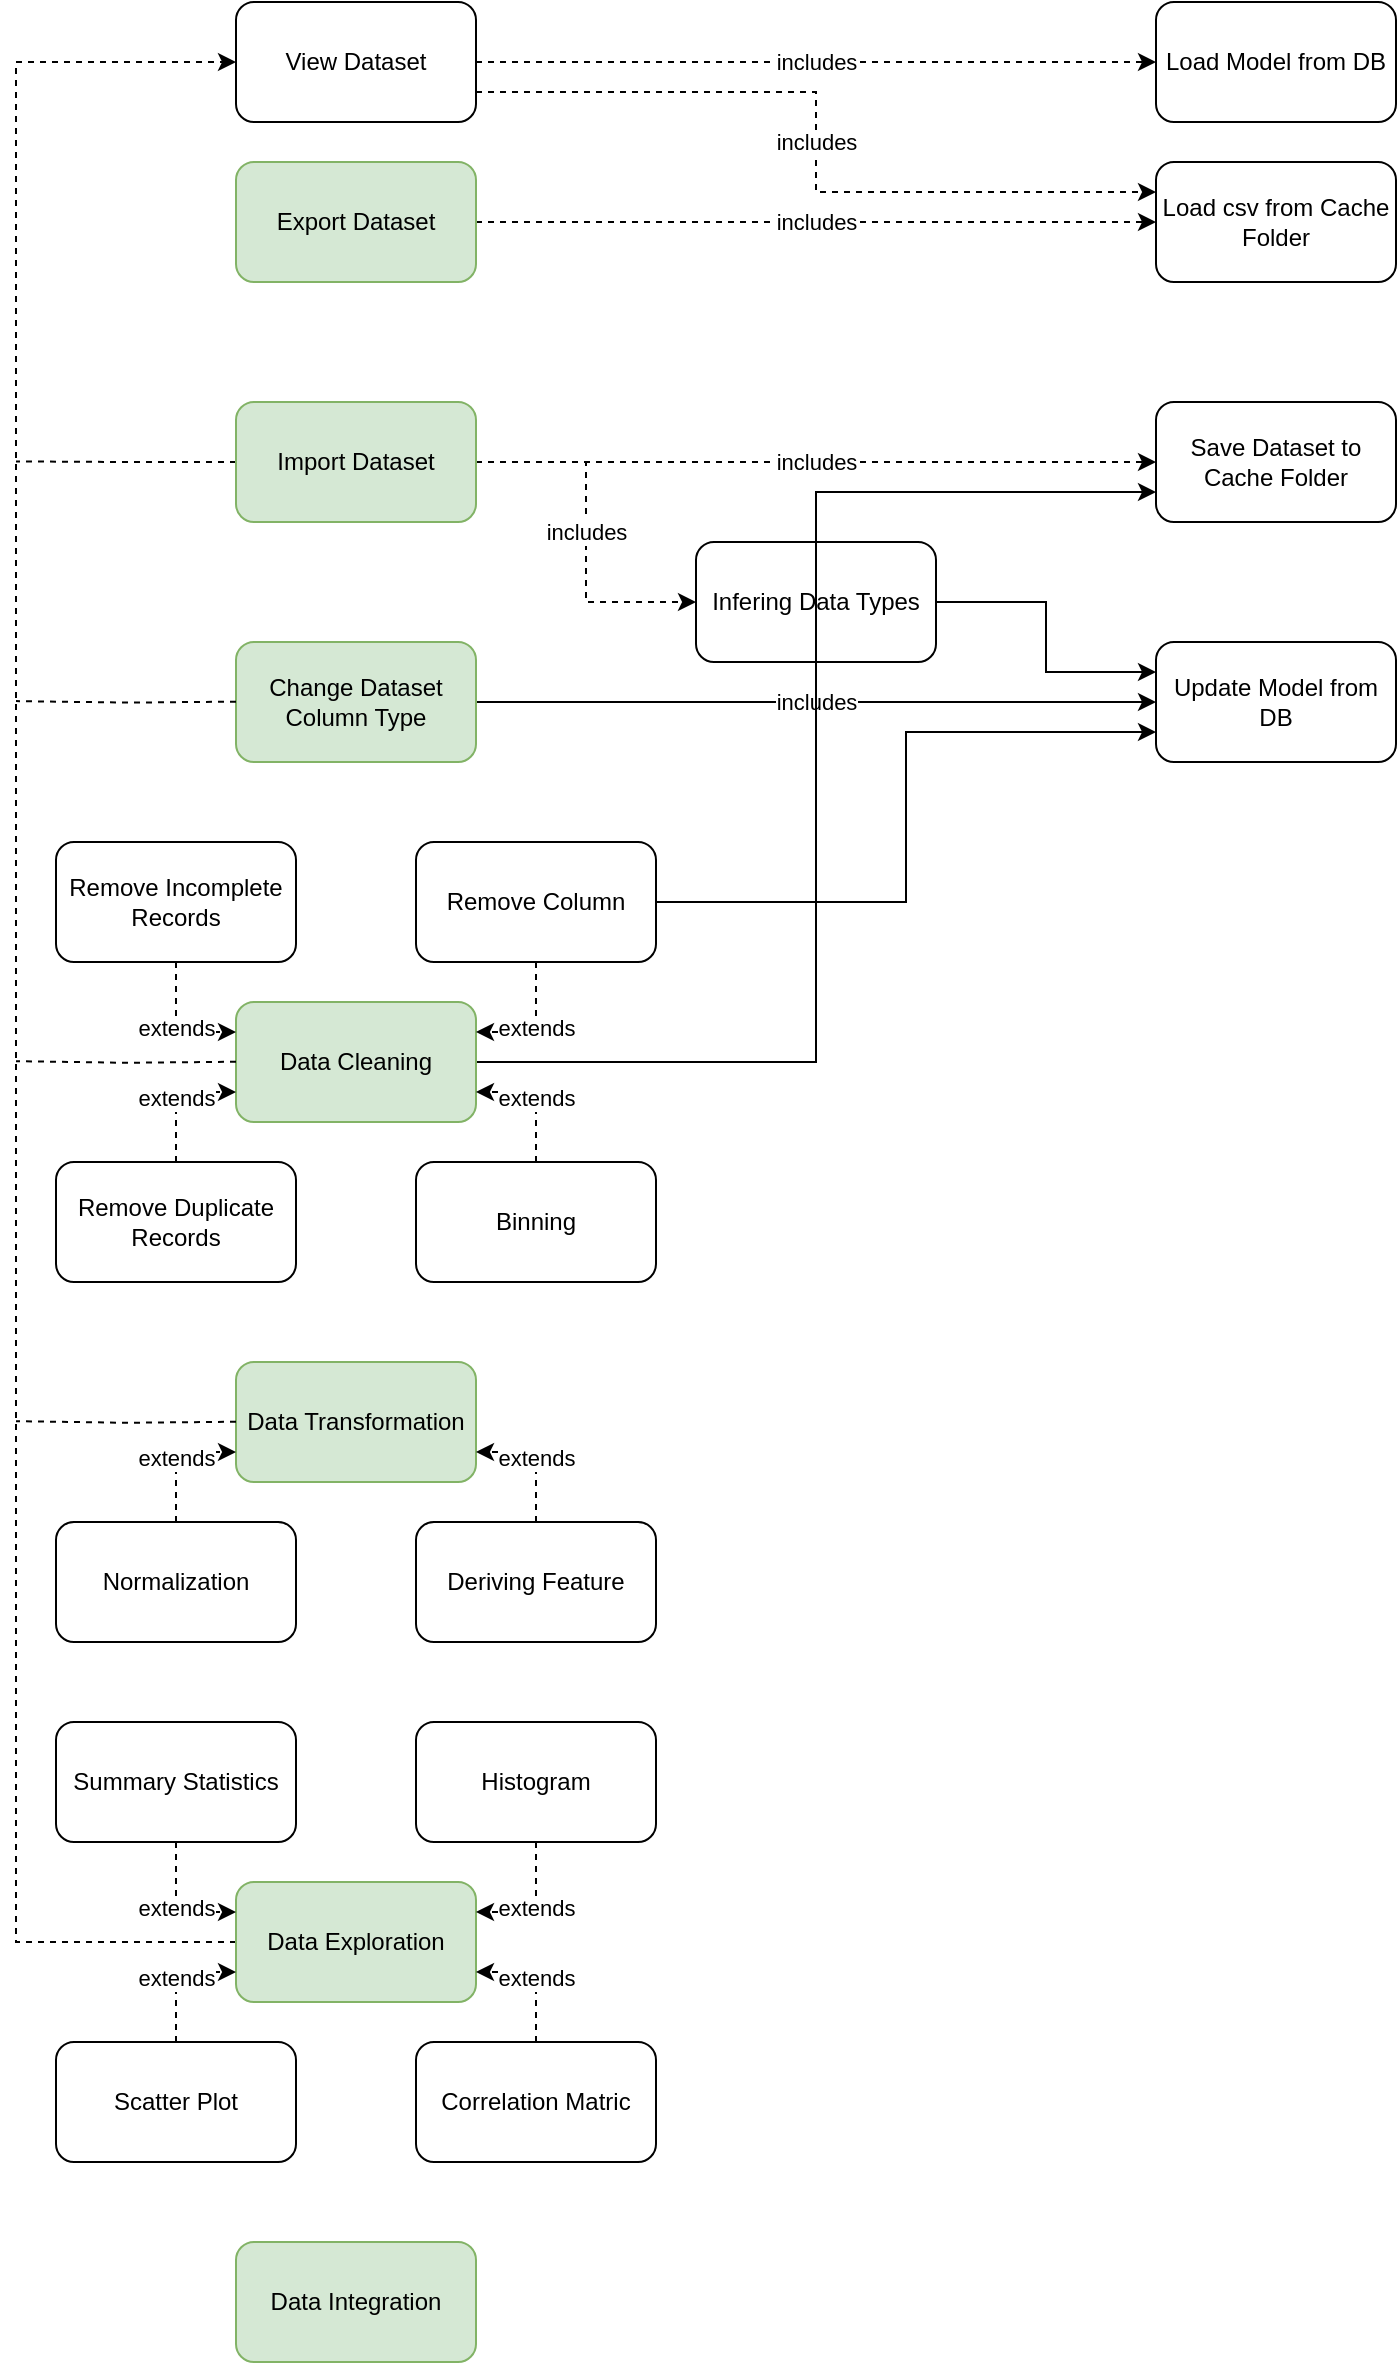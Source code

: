 <mxfile version="24.0.2" type="github">
  <diagram name="Page-1" id="9ZICMcT6CxkikMxpM6dT">
    <mxGraphModel dx="855" dy="516" grid="1" gridSize="10" guides="1" tooltips="1" connect="1" arrows="1" fold="1" page="1" pageScale="1" pageWidth="850" pageHeight="1100" math="0" shadow="0">
      <root>
        <mxCell id="0" />
        <mxCell id="1" parent="0" />
        <mxCell id="_3M-iNsbAc0G3xdm0wT8-5" value="includes" style="edgeStyle=orthogonalEdgeStyle;rounded=0;orthogonalLoop=1;jettySize=auto;html=1;exitX=1;exitY=0.5;exitDx=0;exitDy=0;entryX=0;entryY=0.5;entryDx=0;entryDy=0;dashed=1;" edge="1" parent="1" source="_3M-iNsbAc0G3xdm0wT8-1" target="_3M-iNsbAc0G3xdm0wT8-3">
          <mxGeometry relative="1" as="geometry" />
        </mxCell>
        <mxCell id="_3M-iNsbAc0G3xdm0wT8-6" value="includes" style="edgeStyle=orthogonalEdgeStyle;rounded=0;orthogonalLoop=1;jettySize=auto;html=1;exitX=1;exitY=0.5;exitDx=0;exitDy=0;entryX=0;entryY=0.5;entryDx=0;entryDy=0;dashed=1;" edge="1" parent="1" source="_3M-iNsbAc0G3xdm0wT8-1" target="_3M-iNsbAc0G3xdm0wT8-4">
          <mxGeometry relative="1" as="geometry" />
        </mxCell>
        <mxCell id="_3M-iNsbAc0G3xdm0wT8-45" style="edgeStyle=orthogonalEdgeStyle;rounded=0;orthogonalLoop=1;jettySize=auto;html=1;exitX=0;exitY=0.5;exitDx=0;exitDy=0;dashed=1;endArrow=none;endFill=0;" edge="1" parent="1" source="_3M-iNsbAc0G3xdm0wT8-1">
          <mxGeometry relative="1" as="geometry">
            <mxPoint x="120" y="229.727" as="targetPoint" />
          </mxGeometry>
        </mxCell>
        <mxCell id="_3M-iNsbAc0G3xdm0wT8-1" value="Import Dataset" style="rounded=1;whiteSpace=wrap;html=1;fillColor=#d5e8d4;strokeColor=#82b366;" vertex="1" parent="1">
          <mxGeometry x="230" y="200" width="120" height="60" as="geometry" />
        </mxCell>
        <mxCell id="_3M-iNsbAc0G3xdm0wT8-2" value="View Dataset" style="rounded=1;whiteSpace=wrap;html=1;" vertex="1" parent="1">
          <mxGeometry x="230" width="120" height="60" as="geometry" />
        </mxCell>
        <mxCell id="_3M-iNsbAc0G3xdm0wT8-21" style="edgeStyle=orthogonalEdgeStyle;rounded=0;orthogonalLoop=1;jettySize=auto;html=1;exitX=1;exitY=0.5;exitDx=0;exitDy=0;entryX=0;entryY=0.25;entryDx=0;entryDy=0;" edge="1" parent="1" source="_3M-iNsbAc0G3xdm0wT8-3" target="_3M-iNsbAc0G3xdm0wT8-17">
          <mxGeometry relative="1" as="geometry" />
        </mxCell>
        <mxCell id="_3M-iNsbAc0G3xdm0wT8-3" value="Infering Data Types" style="rounded=1;whiteSpace=wrap;html=1;" vertex="1" parent="1">
          <mxGeometry x="460" y="270" width="120" height="60" as="geometry" />
        </mxCell>
        <mxCell id="_3M-iNsbAc0G3xdm0wT8-4" value="Save Dataset to Cache Folder" style="rounded=1;whiteSpace=wrap;html=1;" vertex="1" parent="1">
          <mxGeometry x="690" y="200" width="120" height="60" as="geometry" />
        </mxCell>
        <mxCell id="_3M-iNsbAc0G3xdm0wT8-10" value="includes" style="edgeStyle=orthogonalEdgeStyle;rounded=0;orthogonalLoop=1;jettySize=auto;html=1;exitX=1;exitY=0.5;exitDx=0;exitDy=0;dashed=1;" edge="1" parent="1" source="_3M-iNsbAc0G3xdm0wT8-7" target="_3M-iNsbAc0G3xdm0wT8-8">
          <mxGeometry relative="1" as="geometry" />
        </mxCell>
        <mxCell id="_3M-iNsbAc0G3xdm0wT8-7" value="Export Dataset" style="rounded=1;whiteSpace=wrap;html=1;fillColor=#d5e8d4;strokeColor=#82b366;" vertex="1" parent="1">
          <mxGeometry x="230" y="80" width="120" height="60" as="geometry" />
        </mxCell>
        <mxCell id="_3M-iNsbAc0G3xdm0wT8-8" value="Load csv from Cache Folder" style="rounded=1;whiteSpace=wrap;html=1;" vertex="1" parent="1">
          <mxGeometry x="690" y="80" width="120" height="60" as="geometry" />
        </mxCell>
        <mxCell id="_3M-iNsbAc0G3xdm0wT8-14" value="&lt;meta charset=&quot;utf-8&quot;&gt;&lt;span style=&quot;color: rgb(0, 0, 0); font-family: Helvetica; font-size: 11px; font-style: normal; font-variant-ligatures: normal; font-variant-caps: normal; font-weight: 400; letter-spacing: normal; orphans: 2; text-align: center; text-indent: 0px; text-transform: none; widows: 2; word-spacing: 0px; -webkit-text-stroke-width: 0px; white-space: nowrap; background-color: rgb(255, 255, 255); text-decoration-thickness: initial; text-decoration-style: initial; text-decoration-color: initial; display: inline !important; float: none;&quot;&gt;includes&lt;/span&gt;" style="edgeStyle=orthogonalEdgeStyle;rounded=0;orthogonalLoop=1;jettySize=auto;html=1;exitX=1;exitY=0.5;exitDx=0;exitDy=0;entryX=0;entryY=0.5;entryDx=0;entryDy=0;dashed=1;" edge="1" parent="1" source="_3M-iNsbAc0G3xdm0wT8-2" target="_3M-iNsbAc0G3xdm0wT8-12">
          <mxGeometry relative="1" as="geometry">
            <mxPoint x="540" y="30" as="sourcePoint" />
          </mxGeometry>
        </mxCell>
        <mxCell id="_3M-iNsbAc0G3xdm0wT8-15" value="&lt;meta charset=&quot;utf-8&quot;&gt;&lt;span style=&quot;color: rgb(0, 0, 0); font-family: Helvetica; font-size: 11px; font-style: normal; font-variant-ligatures: normal; font-variant-caps: normal; font-weight: 400; letter-spacing: normal; orphans: 2; text-align: center; text-indent: 0px; text-transform: none; widows: 2; word-spacing: 0px; -webkit-text-stroke-width: 0px; white-space: nowrap; background-color: rgb(255, 255, 255); text-decoration-thickness: initial; text-decoration-style: initial; text-decoration-color: initial; display: inline !important; float: none;&quot;&gt;includes&lt;/span&gt;" style="edgeStyle=orthogonalEdgeStyle;rounded=0;orthogonalLoop=1;jettySize=auto;html=1;exitX=1;exitY=0.75;exitDx=0;exitDy=0;entryX=0;entryY=0.25;entryDx=0;entryDy=0;dashed=1;" edge="1" parent="1" source="_3M-iNsbAc0G3xdm0wT8-2" target="_3M-iNsbAc0G3xdm0wT8-8">
          <mxGeometry relative="1" as="geometry">
            <mxPoint x="540" y="45" as="sourcePoint" />
          </mxGeometry>
        </mxCell>
        <mxCell id="_3M-iNsbAc0G3xdm0wT8-12" value="Load Model from DB" style="rounded=1;whiteSpace=wrap;html=1;" vertex="1" parent="1">
          <mxGeometry x="690" width="120" height="60" as="geometry" />
        </mxCell>
        <mxCell id="_3M-iNsbAc0G3xdm0wT8-17" value="Update Model from DB" style="rounded=1;whiteSpace=wrap;html=1;" vertex="1" parent="1">
          <mxGeometry x="690" y="320" width="120" height="60" as="geometry" />
        </mxCell>
        <mxCell id="_3M-iNsbAc0G3xdm0wT8-19" value="includes" style="edgeStyle=orthogonalEdgeStyle;rounded=0;orthogonalLoop=1;jettySize=auto;html=1;exitX=1;exitY=0.5;exitDx=0;exitDy=0;entryX=0;entryY=0.5;entryDx=0;entryDy=0;" edge="1" parent="1" source="_3M-iNsbAc0G3xdm0wT8-18" target="_3M-iNsbAc0G3xdm0wT8-17">
          <mxGeometry relative="1" as="geometry" />
        </mxCell>
        <mxCell id="_3M-iNsbAc0G3xdm0wT8-18" value="Change Dataset Column Type" style="rounded=1;whiteSpace=wrap;html=1;fillColor=#d5e8d4;strokeColor=#82b366;" vertex="1" parent="1">
          <mxGeometry x="230" y="320" width="120" height="60" as="geometry" />
        </mxCell>
        <mxCell id="_3M-iNsbAc0G3xdm0wT8-72" style="edgeStyle=orthogonalEdgeStyle;rounded=0;orthogonalLoop=1;jettySize=auto;html=1;exitX=1;exitY=0.5;exitDx=0;exitDy=0;entryX=0;entryY=0.75;entryDx=0;entryDy=0;" edge="1" parent="1" source="_3M-iNsbAc0G3xdm0wT8-20" target="_3M-iNsbAc0G3xdm0wT8-4">
          <mxGeometry relative="1" as="geometry" />
        </mxCell>
        <mxCell id="_3M-iNsbAc0G3xdm0wT8-20" value="Data Cleaning" style="rounded=1;whiteSpace=wrap;html=1;fillColor=#d5e8d4;strokeColor=#82b366;" vertex="1" parent="1">
          <mxGeometry x="230" y="500" width="120" height="60" as="geometry" />
        </mxCell>
        <mxCell id="_3M-iNsbAc0G3xdm0wT8-39" value="extends" style="edgeStyle=orthogonalEdgeStyle;rounded=0;orthogonalLoop=1;jettySize=auto;html=1;exitX=0.5;exitY=1;exitDx=0;exitDy=0;entryX=0;entryY=0.25;entryDx=0;entryDy=0;dashed=1;" edge="1" parent="1" source="_3M-iNsbAc0G3xdm0wT8-24" target="_3M-iNsbAc0G3xdm0wT8-20">
          <mxGeometry relative="1" as="geometry" />
        </mxCell>
        <mxCell id="_3M-iNsbAc0G3xdm0wT8-24" value="Remove Incomplete Records" style="rounded=1;whiteSpace=wrap;html=1;" vertex="1" parent="1">
          <mxGeometry x="140" y="420" width="120" height="60" as="geometry" />
        </mxCell>
        <mxCell id="_3M-iNsbAc0G3xdm0wT8-71" style="edgeStyle=orthogonalEdgeStyle;rounded=0;orthogonalLoop=1;jettySize=auto;html=1;exitX=1;exitY=0.5;exitDx=0;exitDy=0;entryX=0;entryY=0.75;entryDx=0;entryDy=0;" edge="1" parent="1" source="_3M-iNsbAc0G3xdm0wT8-26" target="_3M-iNsbAc0G3xdm0wT8-17">
          <mxGeometry relative="1" as="geometry" />
        </mxCell>
        <mxCell id="_3M-iNsbAc0G3xdm0wT8-26" value="Remove Column" style="rounded=1;whiteSpace=wrap;html=1;" vertex="1" parent="1">
          <mxGeometry x="320" y="420" width="120" height="60" as="geometry" />
        </mxCell>
        <mxCell id="_3M-iNsbAc0G3xdm0wT8-28" value="Remove Duplicate Records" style="rounded=1;whiteSpace=wrap;html=1;" vertex="1" parent="1">
          <mxGeometry x="140" y="580" width="120" height="60" as="geometry" />
        </mxCell>
        <mxCell id="_3M-iNsbAc0G3xdm0wT8-38" value="Binning" style="rounded=1;whiteSpace=wrap;html=1;" vertex="1" parent="1">
          <mxGeometry x="320" y="580" width="120" height="60" as="geometry" />
        </mxCell>
        <mxCell id="_3M-iNsbAc0G3xdm0wT8-40" value="extends" style="edgeStyle=orthogonalEdgeStyle;rounded=0;orthogonalLoop=1;jettySize=auto;html=1;exitX=0.5;exitY=0;exitDx=0;exitDy=0;entryX=0;entryY=0.75;entryDx=0;entryDy=0;dashed=1;" edge="1" parent="1" source="_3M-iNsbAc0G3xdm0wT8-28" target="_3M-iNsbAc0G3xdm0wT8-20">
          <mxGeometry relative="1" as="geometry">
            <mxPoint x="210" y="490" as="sourcePoint" />
            <mxPoint x="240" y="525" as="targetPoint" />
          </mxGeometry>
        </mxCell>
        <mxCell id="_3M-iNsbAc0G3xdm0wT8-41" value="extends" style="edgeStyle=orthogonalEdgeStyle;rounded=0;orthogonalLoop=1;jettySize=auto;html=1;exitX=0.5;exitY=0;exitDx=0;exitDy=0;entryX=1;entryY=0.75;entryDx=0;entryDy=0;dashed=1;" edge="1" parent="1" source="_3M-iNsbAc0G3xdm0wT8-38" target="_3M-iNsbAc0G3xdm0wT8-20">
          <mxGeometry relative="1" as="geometry">
            <mxPoint x="220" y="500" as="sourcePoint" />
            <mxPoint x="250" y="535" as="targetPoint" />
          </mxGeometry>
        </mxCell>
        <mxCell id="_3M-iNsbAc0G3xdm0wT8-42" value="extends" style="edgeStyle=orthogonalEdgeStyle;rounded=0;orthogonalLoop=1;jettySize=auto;html=1;exitX=0.5;exitY=1;exitDx=0;exitDy=0;entryX=1;entryY=0.25;entryDx=0;entryDy=0;dashed=1;" edge="1" parent="1" source="_3M-iNsbAc0G3xdm0wT8-26" target="_3M-iNsbAc0G3xdm0wT8-20">
          <mxGeometry relative="1" as="geometry">
            <mxPoint x="230" y="510" as="sourcePoint" />
            <mxPoint x="260" y="545" as="targetPoint" />
          </mxGeometry>
        </mxCell>
        <mxCell id="_3M-iNsbAc0G3xdm0wT8-47" style="edgeStyle=orthogonalEdgeStyle;rounded=0;orthogonalLoop=1;jettySize=auto;html=1;exitX=0;exitY=0.5;exitDx=0;exitDy=0;dashed=1;endArrow=none;endFill=0;" edge="1" parent="1">
          <mxGeometry relative="1" as="geometry">
            <mxPoint x="120" y="349.547" as="targetPoint" />
            <mxPoint x="230" y="349.82" as="sourcePoint" />
          </mxGeometry>
        </mxCell>
        <mxCell id="_3M-iNsbAc0G3xdm0wT8-48" value="Data Transformation" style="rounded=1;whiteSpace=wrap;html=1;fillColor=#d5e8d4;strokeColor=#82b366;" vertex="1" parent="1">
          <mxGeometry x="230" y="680" width="120" height="60" as="geometry" />
        </mxCell>
        <mxCell id="_3M-iNsbAc0G3xdm0wT8-52" value="Normalization" style="rounded=1;whiteSpace=wrap;html=1;" vertex="1" parent="1">
          <mxGeometry x="140" y="760" width="120" height="60" as="geometry" />
        </mxCell>
        <mxCell id="_3M-iNsbAc0G3xdm0wT8-53" value="Deriving Feature" style="rounded=1;whiteSpace=wrap;html=1;" vertex="1" parent="1">
          <mxGeometry x="320" y="760" width="120" height="60" as="geometry" />
        </mxCell>
        <mxCell id="_3M-iNsbAc0G3xdm0wT8-54" value="extends" style="edgeStyle=orthogonalEdgeStyle;rounded=0;orthogonalLoop=1;jettySize=auto;html=1;exitX=0.5;exitY=0;exitDx=0;exitDy=0;entryX=0;entryY=0.75;entryDx=0;entryDy=0;dashed=1;" edge="1" parent="1" source="_3M-iNsbAc0G3xdm0wT8-52" target="_3M-iNsbAc0G3xdm0wT8-48">
          <mxGeometry relative="1" as="geometry">
            <mxPoint x="210" y="670" as="sourcePoint" />
            <mxPoint x="240" y="705" as="targetPoint" />
          </mxGeometry>
        </mxCell>
        <mxCell id="_3M-iNsbAc0G3xdm0wT8-55" value="extends" style="edgeStyle=orthogonalEdgeStyle;rounded=0;orthogonalLoop=1;jettySize=auto;html=1;exitX=0.5;exitY=0;exitDx=0;exitDy=0;entryX=1;entryY=0.75;entryDx=0;entryDy=0;dashed=1;" edge="1" parent="1" source="_3M-iNsbAc0G3xdm0wT8-53" target="_3M-iNsbAc0G3xdm0wT8-48">
          <mxGeometry relative="1" as="geometry">
            <mxPoint x="220" y="680" as="sourcePoint" />
            <mxPoint x="250" y="715" as="targetPoint" />
          </mxGeometry>
        </mxCell>
        <mxCell id="_3M-iNsbAc0G3xdm0wT8-67" style="edgeStyle=orthogonalEdgeStyle;rounded=0;orthogonalLoop=1;jettySize=auto;html=1;exitX=0;exitY=0.5;exitDx=0;exitDy=0;entryX=0;entryY=0.5;entryDx=0;entryDy=0;dashed=1;" edge="1" parent="1" source="_3M-iNsbAc0G3xdm0wT8-57" target="_3M-iNsbAc0G3xdm0wT8-2">
          <mxGeometry relative="1" as="geometry">
            <Array as="points">
              <mxPoint x="120" y="970" />
              <mxPoint x="120" y="30" />
            </Array>
          </mxGeometry>
        </mxCell>
        <mxCell id="_3M-iNsbAc0G3xdm0wT8-57" value="Data Exploration" style="rounded=1;whiteSpace=wrap;html=1;fillColor=#d5e8d4;strokeColor=#82b366;" vertex="1" parent="1">
          <mxGeometry x="230" y="940" width="120" height="60" as="geometry" />
        </mxCell>
        <mxCell id="_3M-iNsbAc0G3xdm0wT8-58" value="extends" style="edgeStyle=orthogonalEdgeStyle;rounded=0;orthogonalLoop=1;jettySize=auto;html=1;exitX=0.5;exitY=1;exitDx=0;exitDy=0;entryX=0;entryY=0.25;entryDx=0;entryDy=0;dashed=1;" edge="1" parent="1" source="_3M-iNsbAc0G3xdm0wT8-59" target="_3M-iNsbAc0G3xdm0wT8-57">
          <mxGeometry relative="1" as="geometry" />
        </mxCell>
        <mxCell id="_3M-iNsbAc0G3xdm0wT8-59" value="Summary Statistics" style="rounded=1;whiteSpace=wrap;html=1;" vertex="1" parent="1">
          <mxGeometry x="140" y="860" width="120" height="60" as="geometry" />
        </mxCell>
        <mxCell id="_3M-iNsbAc0G3xdm0wT8-60" value="Histogram" style="rounded=1;whiteSpace=wrap;html=1;" vertex="1" parent="1">
          <mxGeometry x="320" y="860" width="120" height="60" as="geometry" />
        </mxCell>
        <mxCell id="_3M-iNsbAc0G3xdm0wT8-61" value="Scatter Plot" style="rounded=1;whiteSpace=wrap;html=1;" vertex="1" parent="1">
          <mxGeometry x="140" y="1020" width="120" height="60" as="geometry" />
        </mxCell>
        <mxCell id="_3M-iNsbAc0G3xdm0wT8-62" value="Correlation Matric" style="rounded=1;whiteSpace=wrap;html=1;" vertex="1" parent="1">
          <mxGeometry x="320" y="1020" width="120" height="60" as="geometry" />
        </mxCell>
        <mxCell id="_3M-iNsbAc0G3xdm0wT8-63" value="extends" style="edgeStyle=orthogonalEdgeStyle;rounded=0;orthogonalLoop=1;jettySize=auto;html=1;exitX=0.5;exitY=0;exitDx=0;exitDy=0;entryX=0;entryY=0.75;entryDx=0;entryDy=0;dashed=1;" edge="1" parent="1" source="_3M-iNsbAc0G3xdm0wT8-61" target="_3M-iNsbAc0G3xdm0wT8-57">
          <mxGeometry relative="1" as="geometry">
            <mxPoint x="210" y="930" as="sourcePoint" />
            <mxPoint x="240" y="965" as="targetPoint" />
          </mxGeometry>
        </mxCell>
        <mxCell id="_3M-iNsbAc0G3xdm0wT8-64" value="extends" style="edgeStyle=orthogonalEdgeStyle;rounded=0;orthogonalLoop=1;jettySize=auto;html=1;exitX=0.5;exitY=0;exitDx=0;exitDy=0;entryX=1;entryY=0.75;entryDx=0;entryDy=0;dashed=1;" edge="1" parent="1" source="_3M-iNsbAc0G3xdm0wT8-62" target="_3M-iNsbAc0G3xdm0wT8-57">
          <mxGeometry relative="1" as="geometry">
            <mxPoint x="220" y="940" as="sourcePoint" />
            <mxPoint x="250" y="975" as="targetPoint" />
          </mxGeometry>
        </mxCell>
        <mxCell id="_3M-iNsbAc0G3xdm0wT8-65" value="extends" style="edgeStyle=orthogonalEdgeStyle;rounded=0;orthogonalLoop=1;jettySize=auto;html=1;exitX=0.5;exitY=1;exitDx=0;exitDy=0;entryX=1;entryY=0.25;entryDx=0;entryDy=0;dashed=1;" edge="1" parent="1" source="_3M-iNsbAc0G3xdm0wT8-60" target="_3M-iNsbAc0G3xdm0wT8-57">
          <mxGeometry relative="1" as="geometry">
            <mxPoint x="230" y="950" as="sourcePoint" />
            <mxPoint x="260" y="985" as="targetPoint" />
          </mxGeometry>
        </mxCell>
        <mxCell id="_3M-iNsbAc0G3xdm0wT8-66" value="Data Integration" style="rounded=1;whiteSpace=wrap;html=1;fillColor=#d5e8d4;strokeColor=#82b366;" vertex="1" parent="1">
          <mxGeometry x="230" y="1120" width="120" height="60" as="geometry" />
        </mxCell>
        <mxCell id="_3M-iNsbAc0G3xdm0wT8-69" style="edgeStyle=orthogonalEdgeStyle;rounded=0;orthogonalLoop=1;jettySize=auto;html=1;exitX=0;exitY=0.5;exitDx=0;exitDy=0;dashed=1;endArrow=none;endFill=0;" edge="1" parent="1">
          <mxGeometry relative="1" as="geometry">
            <mxPoint x="120" y="529.587" as="targetPoint" />
            <mxPoint x="230" y="529.86" as="sourcePoint" />
          </mxGeometry>
        </mxCell>
        <mxCell id="_3M-iNsbAc0G3xdm0wT8-70" style="edgeStyle=orthogonalEdgeStyle;rounded=0;orthogonalLoop=1;jettySize=auto;html=1;exitX=0;exitY=0.5;exitDx=0;exitDy=0;dashed=1;endArrow=none;endFill=0;" edge="1" parent="1">
          <mxGeometry relative="1" as="geometry">
            <mxPoint x="120" y="709.587" as="targetPoint" />
            <mxPoint x="230" y="709.86" as="sourcePoint" />
          </mxGeometry>
        </mxCell>
      </root>
    </mxGraphModel>
  </diagram>
</mxfile>
